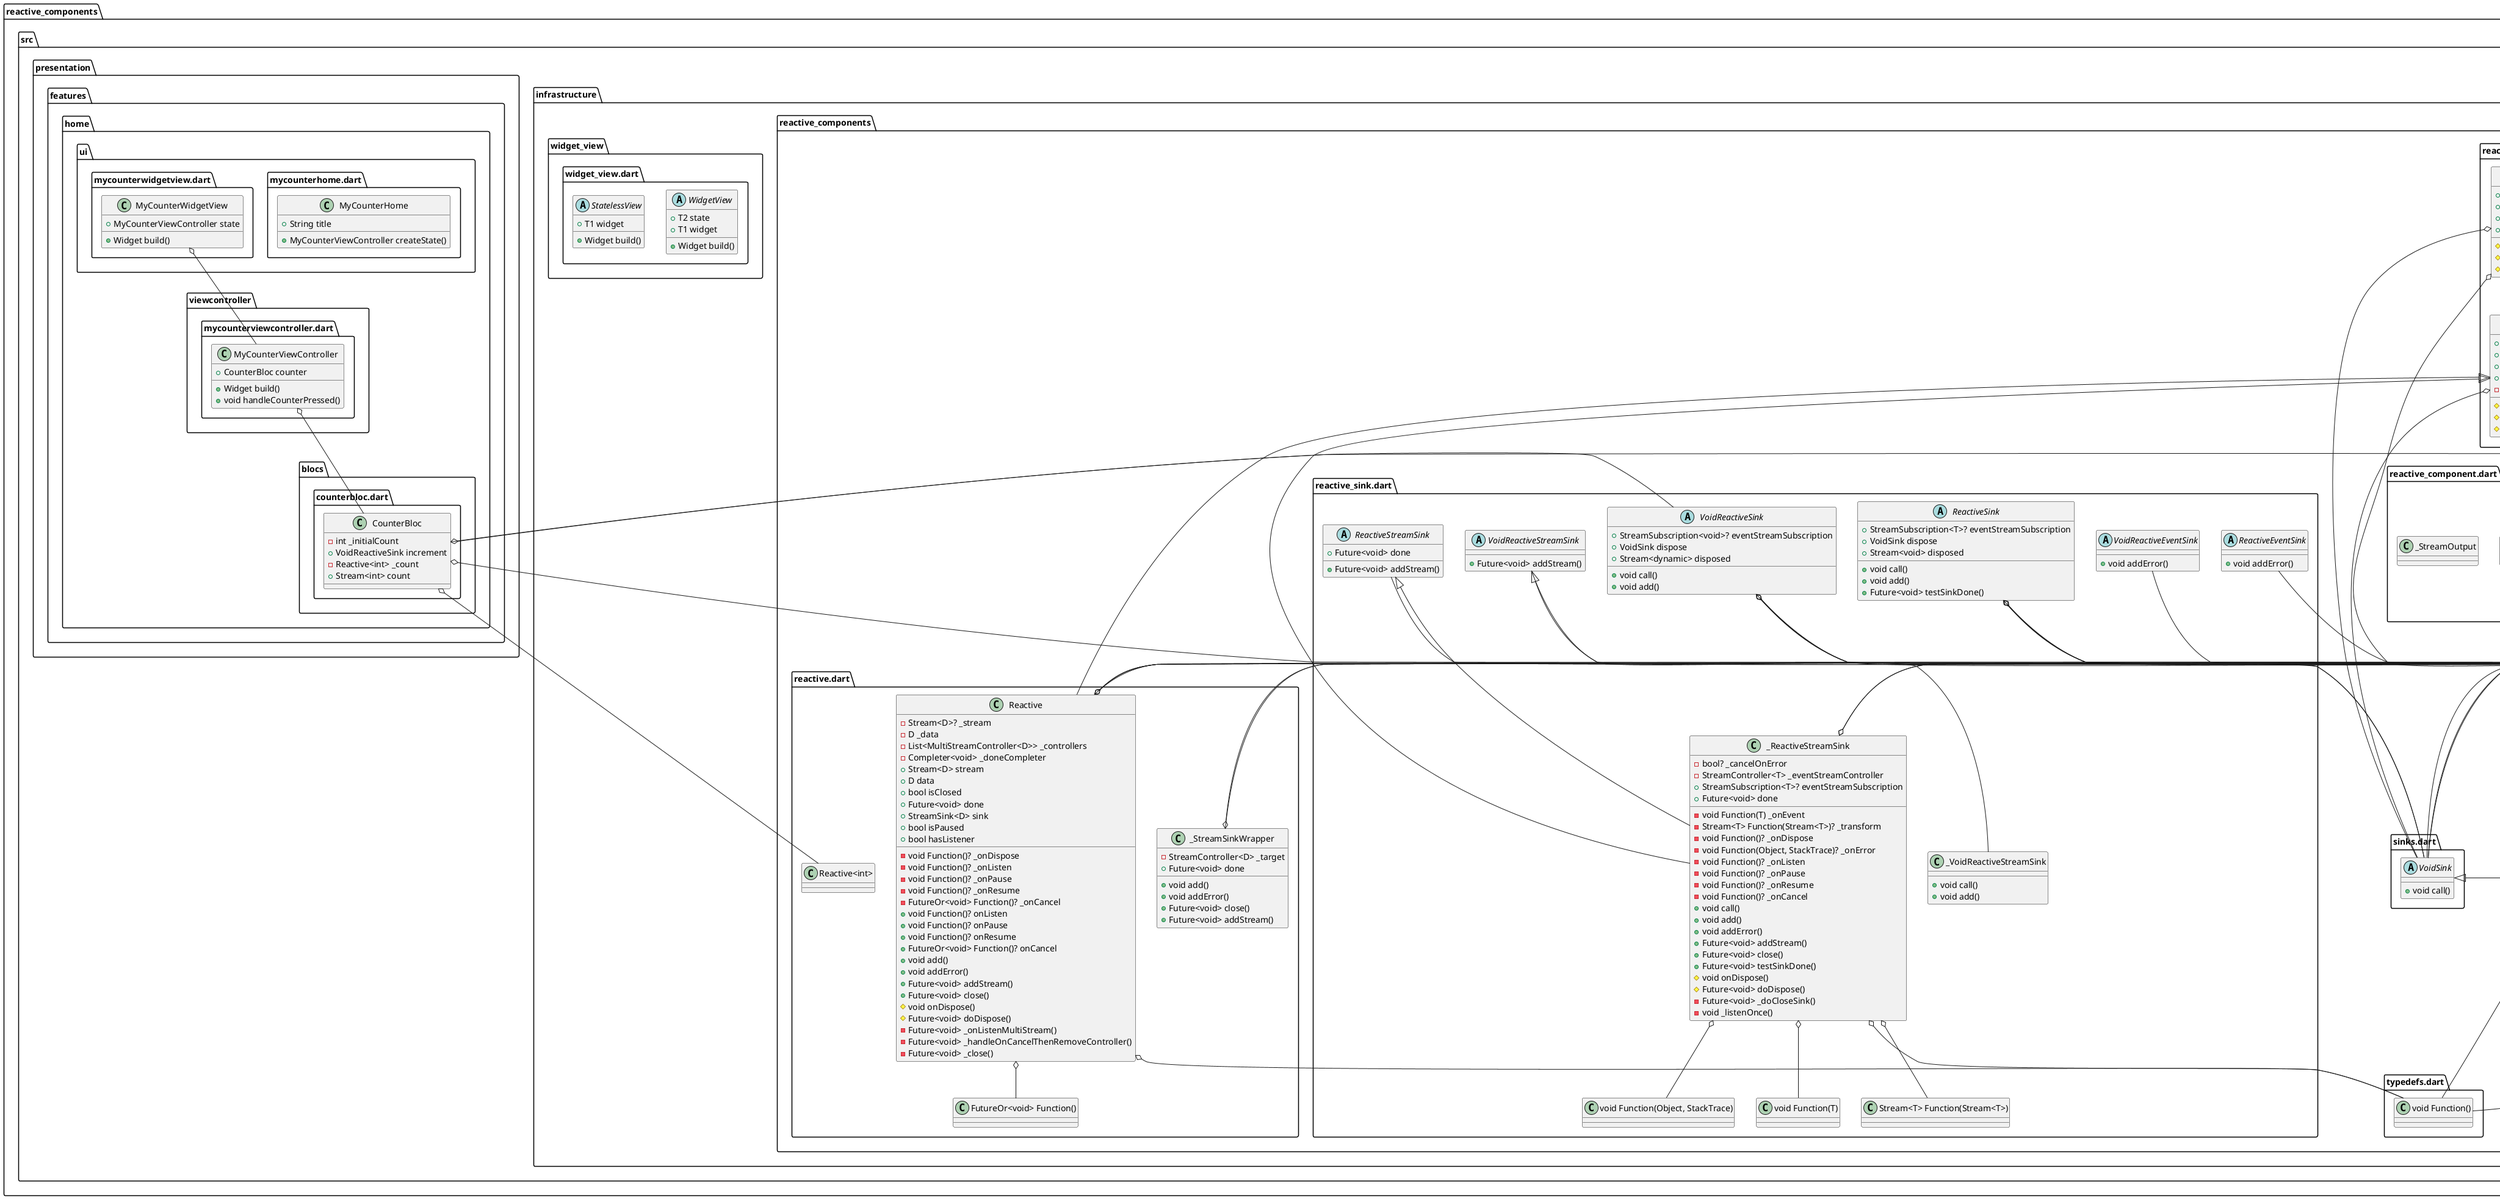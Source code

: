@startuml
set namespaceSeparator ::

class "reactive_components::src::infrastructure::reactive_components::reactive.dart::Reactive" {
  -Stream<D>? _stream
  -D _data
  -void Function()? _onDispose
  -void Function()? _onListen
  -void Function()? _onPause
  -void Function()? _onResume
  -FutureOr<void> Function()? _onCancel
  -List<MultiStreamController<D>> _controllers
  -Completer<void> _doneCompleter
  +Stream<D> stream
  +D data
  +bool isClosed
  +Future<void> done
  +StreamSink<D> sink
  +bool isPaused
  +bool hasListener
  +void Function()? onListen
  +void Function()? onPause
  +void Function()? onResume
  +FutureOr<void> Function()? onCancel
  +void add()
  +void addError()
  +Future<void> addStream()
  +Future<void> close()
  #void onDispose()
  #Future<void> doDispose()
  -Future<void> _onListenMultiStream()
  -Future<void> _handleOnCancelThenRemoveController()
  -Future<void> _close()
}

"reactive_components::src::infrastructure::reactive_components::reactive.dart::Reactive" o-- "dart::async::Stream<D>"
"reactive_components::src::infrastructure::reactive_components::reactive.dart::Reactive" o-- "reactive_components::src::infrastructure::reactive_components::typedefs.dart::void Function()"
"reactive_components::src::infrastructure::reactive_components::reactive.dart::Reactive" o-- "reactive_components::src::infrastructure::reactive_components::reactive.dart::FutureOr<void> Function()"
"reactive_components::src::infrastructure::reactive_components::reactive.dart::Reactive" o-- "dart::async::Completer<void>"
"reactive_components::src::infrastructure::reactive_components::reactive.dart::Reactive" o-- "dart::async::StreamSink<D>"
"reactive_components::src::infrastructure::reactive_components::reactive_resource.dart::ReactiveResource" <|-- "reactive_components::src::infrastructure::reactive_components::reactive.dart::Reactive"
"dart::async::StreamController" <|-- "reactive_components::src::infrastructure::reactive_components::reactive.dart::Reactive"

class "reactive_components::src::infrastructure::reactive_components::reactive.dart::_StreamSinkWrapper" {
  -StreamController<D> _target
  +Future<void> done
  +void add()
  +void addError()
  +Future<void> close()
  +Future<void> addStream()
}

"reactive_components::src::infrastructure::reactive_components::reactive.dart::_StreamSinkWrapper" o-- "dart::async::StreamController<D>"
"dart::async::StreamSink" <|-- "reactive_components::src::infrastructure::reactive_components::reactive.dart::_StreamSinkWrapper"

abstract class "reactive_components::src::infrastructure::reactive_components::reactive_component.dart::ReactiveComponent" {
  +VoidSink dispose
  +Stream<void> disposed
  +ResourceDisposer disposer
  +bool isDisposeEventSent
  -ResourceDisposer? _disposer
  #Future<void> doDispose()
  #void onDispose()
  #void delegateDisposingTo()
}

"reactive_components::src::infrastructure::reactive_components::reactive_component.dart::ReactiveComponent" o-- "reactive_components::src::infrastructure::reactive_components::sinks.dart::VoidSink"
"reactive_components::src::infrastructure::reactive_components::reactive_component.dart::ReactiveComponent" o-- "dart::async::Stream<void>"
"reactive_components::src::infrastructure::reactive_components::reactive_component.dart::ReactiveComponent" o-- "reactive_components::src::infrastructure::reactive_components::resources_disposer.dart::ResourceDisposer"
"reactive_components::src::infrastructure::reactive_components::reactive_resource.dart::ReactiveResource" <|-- "reactive_components::src::infrastructure::reactive_components::reactive_component.dart::ReactiveComponent"

abstract class "reactive_components::src::infrastructure::reactive_components::reactive_component.dart::ReactiveOutputComponent" {
  +VoidSink dispose
  +Stream<void> disposed
  +ResourceDisposer disposer
  +bool isDisposeEventSent
  -ResourceDisposer? _disposer
  #Future<void> doDispose()
  #void onDispose()
  #void delegateDisposingTo()
}

"reactive_components::src::infrastructure::reactive_components::reactive_component.dart::ReactiveOutputComponent" o-- "reactive_components::src::infrastructure::reactive_components::sinks.dart::VoidSink"
"reactive_components::src::infrastructure::reactive_components::reactive_component.dart::ReactiveOutputComponent" o-- "dart::async::Stream<void>"
"reactive_components::src::infrastructure::reactive_components::reactive_component.dart::ReactiveOutputComponent" o-- "reactive_components::src::infrastructure::reactive_components::resources_disposer.dart::ResourceDisposer"
"reactive_components::src::infrastructure::reactive_components::reactive_resource.dart::ReactiveResource" <|-- "reactive_components::src::infrastructure::reactive_components::reactive_component.dart::ReactiveOutputComponent"

class "reactive_components::src::infrastructure::reactive_components::reactive_component.dart::_StreamIO" {
}

class "reactive_components::src::infrastructure::reactive_components::reactive_component.dart::_StreamOutput" {
}

abstract class "reactive_components::src::infrastructure::reactive_components::reactive_resource.dart::ReactiveResource" {
  +VoidSink dispose
  +Stream<void> disposed
  +ResourceDisposer disposer
  +bool isDisposeEventSent
  -ResourceDisposer? _disposer
  #Future<void> doDispose()
  #void onDispose()
  #void delegateDisposingTo()
}

"reactive_components::src::infrastructure::reactive_components::reactive_resource.dart::ReactiveResource" o-- "reactive_components::src::infrastructure::reactive_components::sinks.dart::VoidSink"
"reactive_components::src::infrastructure::reactive_components::reactive_resource.dart::ReactiveResource" o-- "dart::async::Stream<void>"
"reactive_components::src::infrastructure::reactive_components::reactive_resource.dart::ReactiveResource" o-- "reactive_components::src::infrastructure::reactive_components::resources_disposer.dart::ResourceDisposer"
"reactive_components::src::infrastructure::reactive_components::reactive_resource.dart::_ReactiveResource" <|-- "reactive_components::src::infrastructure::reactive_components::reactive_resource.dart::ReactiveResource"

abstract class "reactive_components::src::infrastructure::reactive_components::reactive_resource.dart::_ReactiveResource" {
  +VoidSink dispose
  +Stream<void> disposed
  +ResourceDisposer disposer
  +bool isDisposeEventSent
  #Future<void> doDispose()
  #void onDispose()
  #void delegateDisposingTo()
}

"reactive_components::src::infrastructure::reactive_components::reactive_resource.dart::_ReactiveResource" o-- "reactive_components::src::infrastructure::reactive_components::sinks.dart::VoidSink"
"reactive_components::src::infrastructure::reactive_components::reactive_resource.dart::_ReactiveResource" o-- "dart::async::Stream<void>"
"reactive_components::src::infrastructure::reactive_components::reactive_resource.dart::_ReactiveResource" o-- "reactive_components::src::infrastructure::reactive_components::resources_disposer.dart::ResourceDisposer"

abstract class "reactive_components::src::infrastructure::reactive_components::reactive_sink.dart::ReactiveSink" {
  +StreamSubscription<T>? eventStreamSubscription
  +VoidSink dispose
  +Stream<void> disposed
  +void call()
  +void add()
  +Future<void> testSinkDone()
}

"reactive_components::src::infrastructure::reactive_components::reactive_sink.dart::ReactiveSink" o-- "dart::async::StreamSubscription<T>"
"reactive_components::src::infrastructure::reactive_components::reactive_sink.dart::ReactiveSink" o-- "reactive_components::src::infrastructure::reactive_components::sinks.dart::VoidSink"
"reactive_components::src::infrastructure::reactive_components::reactive_sink.dart::ReactiveSink" o-- "dart::async::Stream<void>"
"dart::core::Sink" <|-- "reactive_components::src::infrastructure::reactive_components::reactive_sink.dart::ReactiveSink"

abstract class "reactive_components::src::infrastructure::reactive_components::reactive_sink.dart::ReactiveEventSink" {
  +void addError()
}

"dart::async::EventSink" <|-- "reactive_components::src::infrastructure::reactive_components::reactive_sink.dart::ReactiveEventSink"

abstract class "reactive_components::src::infrastructure::reactive_components::reactive_sink.dart::ReactiveStreamSink" {
  +Future<void> done
  +Future<void> addStream()
}

"dart::async::StreamSink" <|-- "reactive_components::src::infrastructure::reactive_components::reactive_sink.dart::ReactiveStreamSink"

abstract class "reactive_components::src::infrastructure::reactive_components::reactive_sink.dart::VoidReactiveSink" {
  +StreamSubscription<void>? eventStreamSubscription
  +VoidSink dispose
  +Stream<dynamic> disposed
  +void call()
  +void add()
}

"reactive_components::src::infrastructure::reactive_components::reactive_sink.dart::VoidReactiveSink" o-- "dart::async::StreamSubscription<void>"
"reactive_components::src::infrastructure::reactive_components::reactive_sink.dart::VoidReactiveSink" o-- "reactive_components::src::infrastructure::reactive_components::sinks.dart::VoidSink"
"reactive_components::src::infrastructure::reactive_components::reactive_sink.dart::VoidReactiveSink" o-- "dart::async::Stream<dynamic>"
"dart::core::Sink" <|-- "reactive_components::src::infrastructure::reactive_components::reactive_sink.dart::VoidReactiveSink"

abstract class "reactive_components::src::infrastructure::reactive_components::reactive_sink.dart::VoidReactiveEventSink" {
  +void addError()
}

"dart::async::EventSink" <|-- "reactive_components::src::infrastructure::reactive_components::reactive_sink.dart::VoidReactiveEventSink"

abstract class "reactive_components::src::infrastructure::reactive_components::reactive_sink.dart::VoidReactiveStreamSink" {
  +Future<void> addStream()
}

"dart::async::StreamSink" <|-- "reactive_components::src::infrastructure::reactive_components::reactive_sink.dart::VoidReactiveStreamSink"

class "reactive_components::src::infrastructure::reactive_components::reactive_sink.dart::_ReactiveStreamSink" {
  -void Function(T) _onEvent
  -Stream<T> Function(Stream<T>)? _transform
  -void Function()? _onDispose
  -void Function(Object, StackTrace)? _onError
  -bool? _cancelOnError
  -void Function()? _onListen
  -void Function()? _onPause
  -void Function()? _onResume
  -void Function()? _onCancel
  -StreamController<T> _eventStreamController
  +StreamSubscription<T>? eventStreamSubscription
  +Future<void> done
  +void call()
  +void add()
  +void addError()
  +Future<void> addStream()
  +Future<void> close()
  +Future<void> testSinkDone()
  #void onDispose()
  #Future<void> doDispose()
  -Future<void> _doCloseSink()
  -void _listenOnce()
}

"reactive_components::src::infrastructure::reactive_components::reactive_sink.dart::_ReactiveStreamSink" o-- "reactive_components::src::infrastructure::reactive_components::reactive_sink.dart::void Function(T)"
"reactive_components::src::infrastructure::reactive_components::reactive_sink.dart::_ReactiveStreamSink" o-- "reactive_components::src::infrastructure::reactive_components::reactive_sink.dart::Stream<T> Function(Stream<T>)"
"reactive_components::src::infrastructure::reactive_components::reactive_sink.dart::_ReactiveStreamSink" o-- "reactive_components::src::infrastructure::reactive_components::typedefs.dart::void Function()"
"reactive_components::src::infrastructure::reactive_components::reactive_sink.dart::_ReactiveStreamSink" o-- "reactive_components::src::infrastructure::reactive_components::reactive_sink.dart::void Function(Object, StackTrace)"
"reactive_components::src::infrastructure::reactive_components::reactive_sink.dart::_ReactiveStreamSink" o-- "dart::async::StreamController<T>"
"reactive_components::src::infrastructure::reactive_components::reactive_sink.dart::_ReactiveStreamSink" o-- "dart::async::StreamSubscription<T>"
"reactive_components::src::infrastructure::reactive_components::reactive_resource.dart::ReactiveResource" <|-- "reactive_components::src::infrastructure::reactive_components::reactive_sink.dart::_ReactiveStreamSink"
"reactive_components::src::infrastructure::reactive_components::reactive_sink.dart::ReactiveStreamSink" <|-- "reactive_components::src::infrastructure::reactive_components::reactive_sink.dart::_ReactiveStreamSink"

class "reactive_components::src::infrastructure::reactive_components::reactive_sink.dart::_VoidReactiveStreamSink" {
  +void call()
  +void add()
}

"reactive_components::src::infrastructure::reactive_components::reactive_sink.dart::VoidReactiveStreamSink" <|-- "reactive_components::src::infrastructure::reactive_components::reactive_sink.dart::_VoidReactiveStreamSink"

class "reactive_components::src::infrastructure::reactive_components::resources_disposer.dart::ResourceDisposer" {
  -Future<void> Function()? _doDispose
  -List<ResourceDisposer> _disposers
  -StreamController<void>? __disposeController
  -void Function()? _onDispose
  -bool _isDisposeEventSent
  +VoidSink dispose
  +Stream<void> disposed
  +bool isDisposeEventSent
  -StreamController<void> _disposeController
  +void register()
  +void delegateDisposingTo()
  -Future<void>? _dispose()
  -Future<void>? _disposePrivateResource()
  -void Function() _wrapOnDispose()
}

"reactive_components::src::infrastructure::reactive_components::resources_disposer.dart::ResourceDisposer" o-- "null::Future<void> Function()"
"reactive_components::src::infrastructure::reactive_components::resources_disposer.dart::ResourceDisposer" o-- "dart::async::StreamController<void>"
"reactive_components::src::infrastructure::reactive_components::resources_disposer.dart::ResourceDisposer" o-- "reactive_components::src::infrastructure::reactive_components::typedefs.dart::void Function()"
"reactive_components::src::infrastructure::reactive_components::resources_disposer.dart::ResourceDisposer" o-- "reactive_components::src::infrastructure::reactive_components::sinks.dart::VoidSink"
"reactive_components::src::infrastructure::reactive_components::resources_disposer.dart::ResourceDisposer" o-- "dart::async::Stream<void>"

class "reactive_components::src::infrastructure::reactive_components::resources_disposer.dart::_VoidSink" {
  -Sink<dynamic> _sink
  -bool Function() _canAdd
  -void Function() _onAdd
  +void call()
  +void add()
  +void close()
}

"reactive_components::src::infrastructure::reactive_components::resources_disposer.dart::_VoidSink" o-- "null::bool Function()"
"reactive_components::src::infrastructure::reactive_components::resources_disposer.dart::_VoidSink" o-- "reactive_components::src::infrastructure::reactive_components::typedefs.dart::void Function()"
"reactive_components::src::infrastructure::reactive_components::sinks.dart::VoidSink" <|-- "reactive_components::src::infrastructure::reactive_components::resources_disposer.dart::_VoidSink"

abstract class "reactive_components::src::infrastructure::reactive_components::sinks.dart::VoidSink" {
  +void call()
}

abstract class "reactive_components::src::infrastructure::widget_view::widget_view.dart::WidgetView" {
  +T2 state
  +T1 widget
  +Widget build()
}

abstract class "reactive_components::src::infrastructure::widget_view::widget_view.dart::StatelessView" {
  +T1 widget
  +Widget build()
}

class "reactive_components::src::myapp.dart::MyApp" {
  +Widget build()
}

class "reactive_components::src::presentation::features::home::blocs::counterbloc.dart::CounterBloc" {
  -int _initialCount
  +VoidReactiveSink increment
  -Reactive<int> _count
  +Stream<int> count
}

"reactive_components::src::presentation::features::home::blocs::counterbloc.dart::CounterBloc" o-- "reactive_components::src::infrastructure::reactive_components::reactive_sink.dart::VoidReactiveSink"
"reactive_components::src::presentation::features::home::blocs::counterbloc.dart::CounterBloc" o-- "reactive_components::src::infrastructure::reactive_components::reactive.dart::Reactive<int>"
"reactive_components::src::presentation::features::home::blocs::counterbloc.dart::CounterBloc" o-- "dart::async::Stream<int>"
"reactive_components::src::infrastructure::reactive_components::reactive_component.dart::ReactiveComponent" <|-- "reactive_components::src::presentation::features::home::blocs::counterbloc.dart::CounterBloc"

class "reactive_components::src::presentation::features::home::ui::mycounterhome.dart::MyCounterHome" {
  +String title
  +MyCounterViewController createState()
}

class "reactive_components::src::presentation::features::home::ui::mycounterwidgetview.dart::MyCounterWidgetView" {
  +MyCounterViewController state
  +Widget build()
}

"reactive_components::src::presentation::features::home::ui::mycounterwidgetview.dart::MyCounterWidgetView" o-- "reactive_components::src::presentation::features::home::viewcontroller::mycounterviewcontroller.dart::MyCounterViewController"

class "reactive_components::src::presentation::features::home::viewcontroller::mycounterviewcontroller.dart::MyCounterViewController" {
  +CounterBloc counter
  +Widget build()
  +void handleCounterPressed()
}

"reactive_components::src::presentation::features::home::viewcontroller::mycounterviewcontroller.dart::MyCounterViewController" o-- "reactive_components::src::presentation::features::home::blocs::counterbloc.dart::CounterBloc"


@enduml